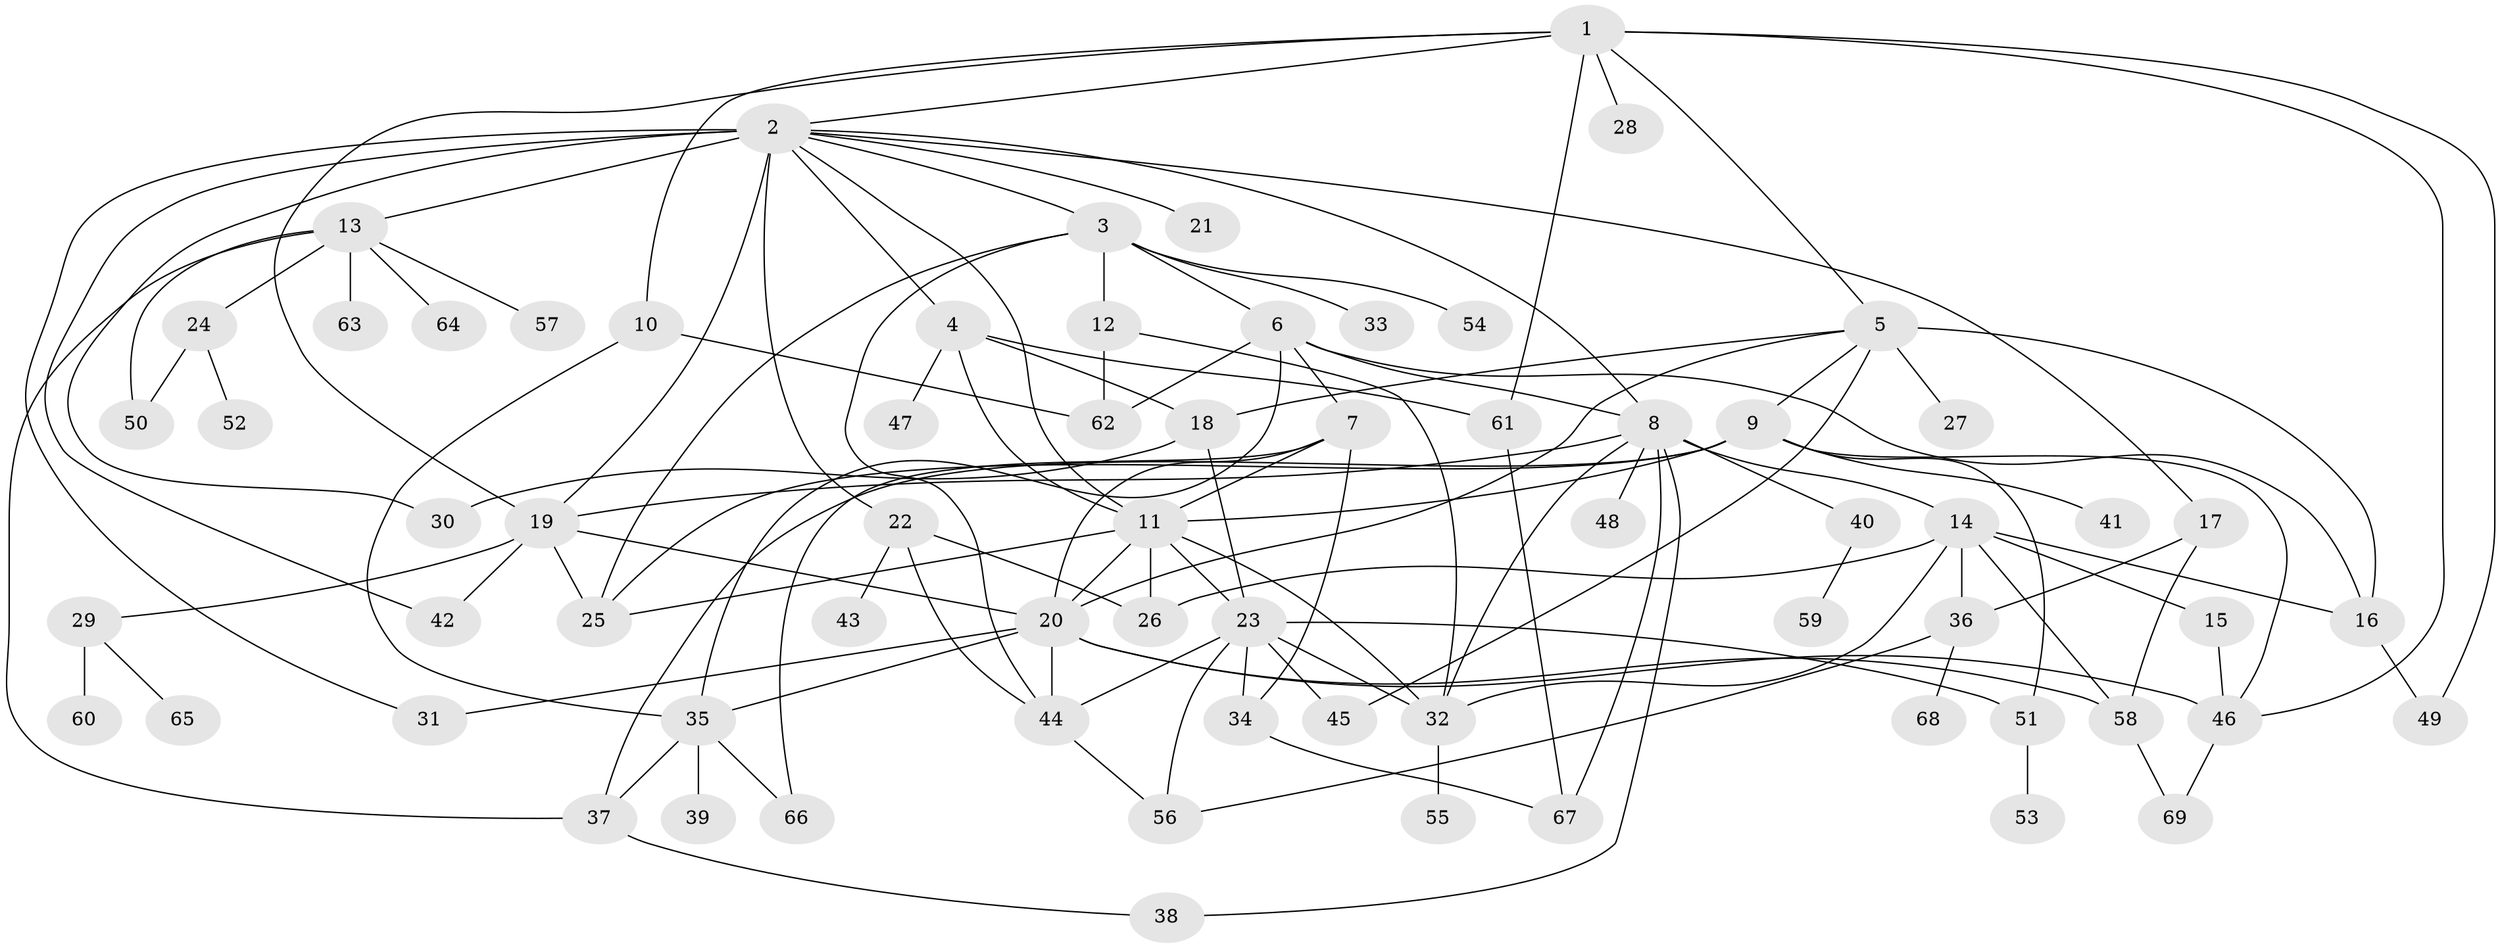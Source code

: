 // original degree distribution, {10: 0.021739130434782608, 16: 0.007246376811594203, 8: 0.028985507246376812, 6: 0.021739130434782608, 4: 0.11594202898550725, 13: 0.007246376811594203, 2: 0.2391304347826087, 12: 0.014492753623188406, 1: 0.42028985507246375, 3: 0.07971014492753623, 15: 0.007246376811594203, 5: 0.021739130434782608, 7: 0.014492753623188406}
// Generated by graph-tools (version 1.1) at 2025/43/03/06/25 01:43:19]
// undirected, 69 vertices, 121 edges
graph export_dot {
graph [start="1"]
  node [color=gray90,style=filled];
  1;
  2;
  3;
  4;
  5;
  6;
  7;
  8;
  9;
  10;
  11;
  12;
  13;
  14;
  15;
  16;
  17;
  18;
  19;
  20;
  21;
  22;
  23;
  24;
  25;
  26;
  27;
  28;
  29;
  30;
  31;
  32;
  33;
  34;
  35;
  36;
  37;
  38;
  39;
  40;
  41;
  42;
  43;
  44;
  45;
  46;
  47;
  48;
  49;
  50;
  51;
  52;
  53;
  54;
  55;
  56;
  57;
  58;
  59;
  60;
  61;
  62;
  63;
  64;
  65;
  66;
  67;
  68;
  69;
  1 -- 2 [weight=1.0];
  1 -- 5 [weight=1.0];
  1 -- 10 [weight=1.0];
  1 -- 19 [weight=1.0];
  1 -- 28 [weight=1.0];
  1 -- 46 [weight=1.0];
  1 -- 49 [weight=1.0];
  1 -- 61 [weight=1.0];
  2 -- 3 [weight=1.0];
  2 -- 4 [weight=1.0];
  2 -- 8 [weight=1.0];
  2 -- 11 [weight=1.0];
  2 -- 13 [weight=1.0];
  2 -- 17 [weight=1.0];
  2 -- 19 [weight=2.0];
  2 -- 21 [weight=1.0];
  2 -- 22 [weight=1.0];
  2 -- 30 [weight=2.0];
  2 -- 31 [weight=1.0];
  2 -- 42 [weight=1.0];
  3 -- 6 [weight=1.0];
  3 -- 12 [weight=1.0];
  3 -- 25 [weight=1.0];
  3 -- 33 [weight=1.0];
  3 -- 44 [weight=1.0];
  3 -- 54 [weight=1.0];
  4 -- 11 [weight=1.0];
  4 -- 18 [weight=1.0];
  4 -- 47 [weight=1.0];
  4 -- 61 [weight=1.0];
  5 -- 9 [weight=1.0];
  5 -- 16 [weight=1.0];
  5 -- 18 [weight=2.0];
  5 -- 20 [weight=1.0];
  5 -- 27 [weight=2.0];
  5 -- 45 [weight=1.0];
  6 -- 7 [weight=1.0];
  6 -- 8 [weight=3.0];
  6 -- 16 [weight=1.0];
  6 -- 35 [weight=1.0];
  6 -- 62 [weight=1.0];
  7 -- 11 [weight=1.0];
  7 -- 20 [weight=1.0];
  7 -- 34 [weight=1.0];
  7 -- 66 [weight=1.0];
  8 -- 14 [weight=2.0];
  8 -- 19 [weight=1.0];
  8 -- 32 [weight=1.0];
  8 -- 38 [weight=1.0];
  8 -- 40 [weight=1.0];
  8 -- 48 [weight=1.0];
  8 -- 67 [weight=1.0];
  9 -- 11 [weight=1.0];
  9 -- 25 [weight=1.0];
  9 -- 37 [weight=1.0];
  9 -- 41 [weight=1.0];
  9 -- 46 [weight=1.0];
  9 -- 51 [weight=1.0];
  10 -- 35 [weight=1.0];
  10 -- 62 [weight=2.0];
  11 -- 20 [weight=1.0];
  11 -- 23 [weight=1.0];
  11 -- 25 [weight=1.0];
  11 -- 26 [weight=1.0];
  11 -- 32 [weight=1.0];
  12 -- 32 [weight=1.0];
  12 -- 62 [weight=1.0];
  13 -- 24 [weight=1.0];
  13 -- 37 [weight=1.0];
  13 -- 50 [weight=1.0];
  13 -- 57 [weight=1.0];
  13 -- 63 [weight=1.0];
  13 -- 64 [weight=1.0];
  14 -- 15 [weight=4.0];
  14 -- 16 [weight=1.0];
  14 -- 26 [weight=1.0];
  14 -- 32 [weight=1.0];
  14 -- 36 [weight=2.0];
  14 -- 58 [weight=1.0];
  15 -- 46 [weight=1.0];
  16 -- 49 [weight=1.0];
  17 -- 36 [weight=1.0];
  17 -- 58 [weight=1.0];
  18 -- 23 [weight=3.0];
  18 -- 30 [weight=1.0];
  19 -- 20 [weight=6.0];
  19 -- 25 [weight=1.0];
  19 -- 29 [weight=1.0];
  19 -- 42 [weight=1.0];
  20 -- 31 [weight=1.0];
  20 -- 35 [weight=1.0];
  20 -- 44 [weight=1.0];
  20 -- 46 [weight=1.0];
  20 -- 58 [weight=1.0];
  22 -- 26 [weight=1.0];
  22 -- 43 [weight=1.0];
  22 -- 44 [weight=1.0];
  23 -- 32 [weight=1.0];
  23 -- 34 [weight=1.0];
  23 -- 44 [weight=1.0];
  23 -- 45 [weight=1.0];
  23 -- 51 [weight=1.0];
  23 -- 56 [weight=2.0];
  24 -- 50 [weight=1.0];
  24 -- 52 [weight=1.0];
  29 -- 60 [weight=1.0];
  29 -- 65 [weight=1.0];
  32 -- 55 [weight=2.0];
  34 -- 67 [weight=1.0];
  35 -- 37 [weight=1.0];
  35 -- 39 [weight=1.0];
  35 -- 66 [weight=1.0];
  36 -- 56 [weight=1.0];
  36 -- 68 [weight=1.0];
  37 -- 38 [weight=1.0];
  40 -- 59 [weight=1.0];
  44 -- 56 [weight=1.0];
  46 -- 69 [weight=1.0];
  51 -- 53 [weight=1.0];
  58 -- 69 [weight=1.0];
  61 -- 67 [weight=1.0];
}
